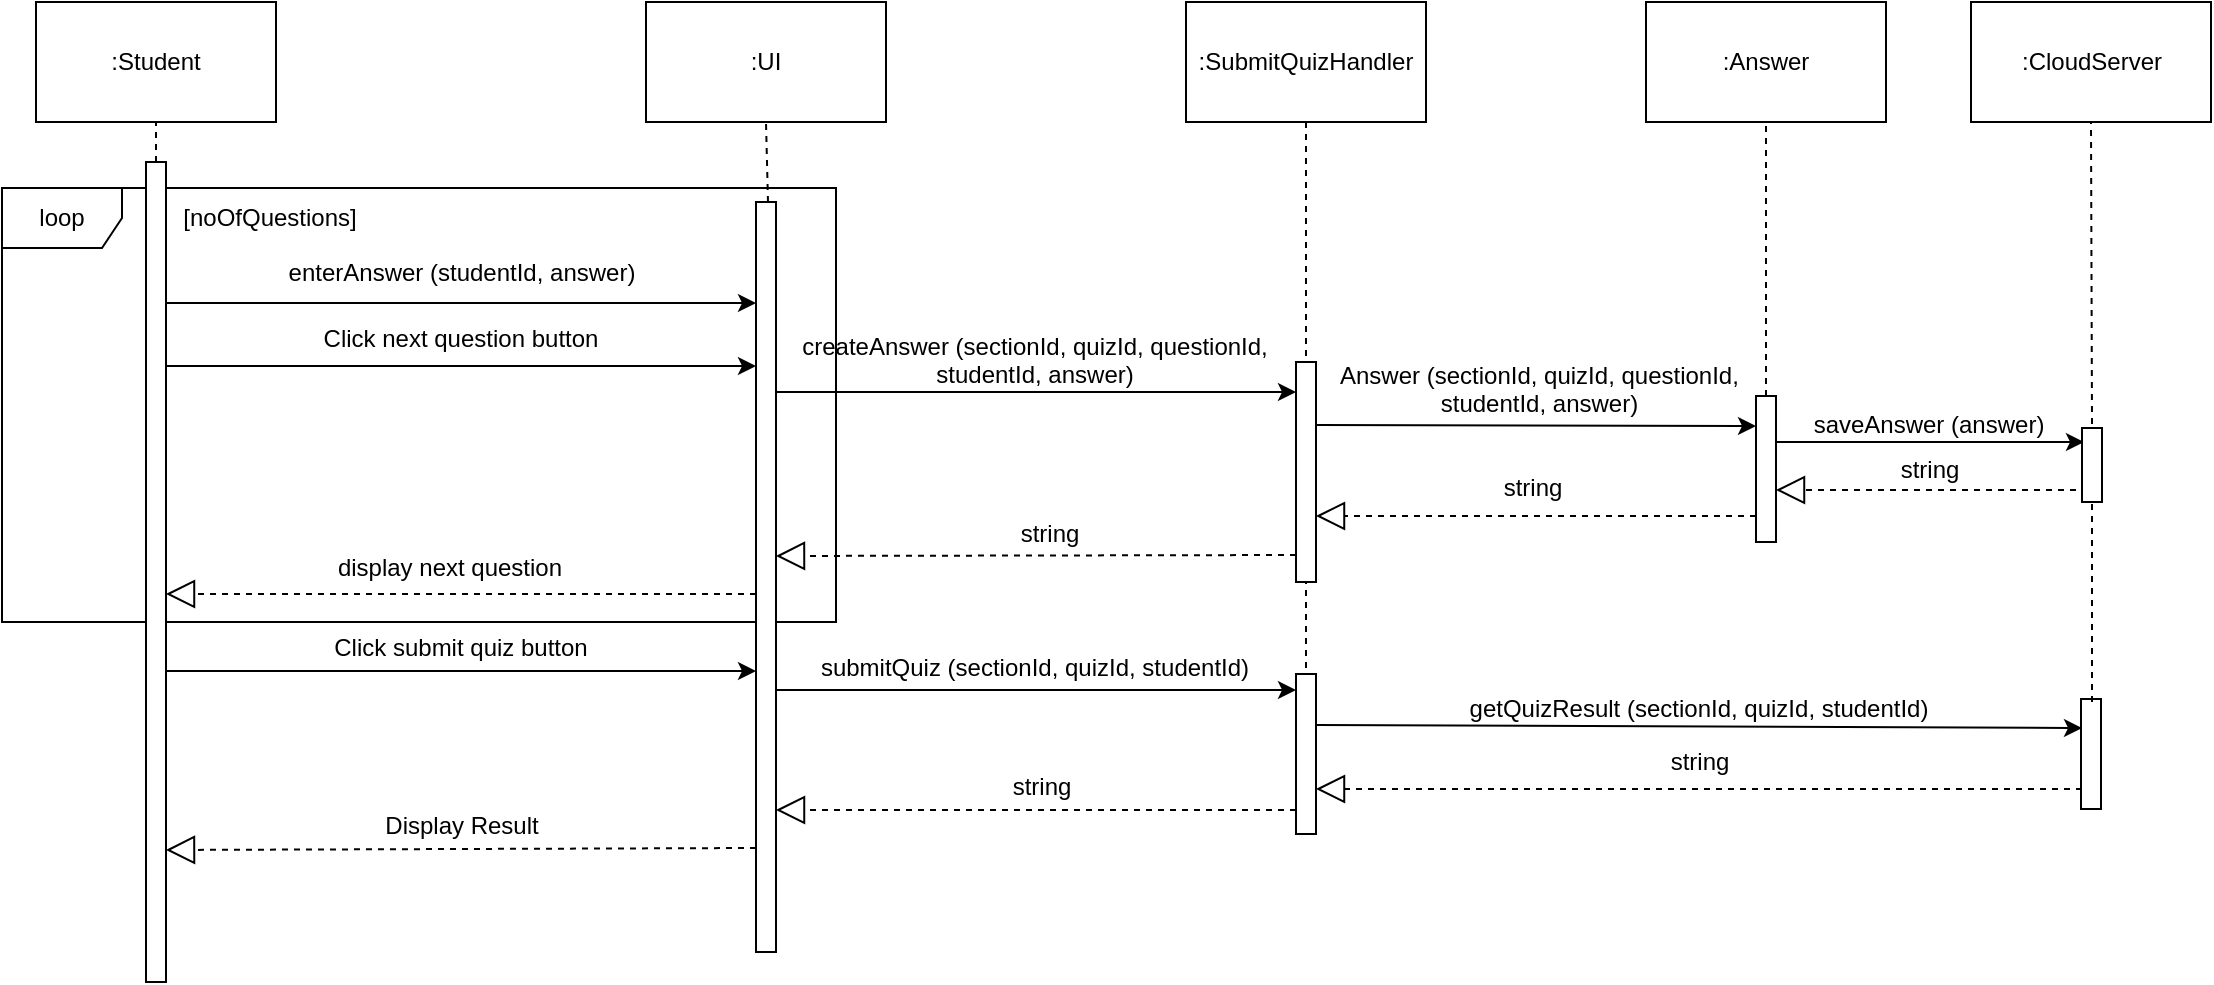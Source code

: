 <mxfile version="10.6.9" type="google"><diagram id="DEaTXW_yGZVck6bwWJXj" name="Page-1"><mxGraphModel dx="840" dy="452" grid="1" gridSize="10" guides="1" tooltips="1" connect="1" arrows="1" fold="1" page="1" pageScale="1" pageWidth="850" pageHeight="1100" math="0" shadow="0"><root><mxCell id="0"/><mxCell id="1" parent="0"/><mxCell id="EmXa05fBI7oN0mFlDyyo-77" value="loop" style="shape=umlFrame;whiteSpace=wrap;html=1;" parent="1" vertex="1"><mxGeometry x="183" y="203" width="417" height="217" as="geometry"/></mxCell><mxCell id="EmXa05fBI7oN0mFlDyyo-1" value="" style="endArrow=none;dashed=1;html=1;entryX=0.5;entryY=1;entryDx=0;entryDy=0;" parent="1" target="EmXa05fBI7oN0mFlDyyo-2" edge="1"><mxGeometry width="50" height="50" relative="1" as="geometry"><mxPoint x="260" y="190" as="sourcePoint"/><mxPoint x="259.5" y="160" as="targetPoint"/></mxGeometry></mxCell><mxCell id="EmXa05fBI7oN0mFlDyyo-2" value=":Student" style="rounded=0;whiteSpace=wrap;html=1;" parent="1" vertex="1"><mxGeometry x="200" y="110" width="120" height="60" as="geometry"/></mxCell><mxCell id="EmXa05fBI7oN0mFlDyyo-3" value="" style="html=1;points=[];perimeter=orthogonalPerimeter;" parent="1" vertex="1"><mxGeometry x="255" y="190" width="10" height="410" as="geometry"/></mxCell><mxCell id="EmXa05fBI7oN0mFlDyyo-4" value=":UI&lt;br&gt;" style="rounded=0;whiteSpace=wrap;html=1;" parent="1" vertex="1"><mxGeometry x="505" y="110" width="120" height="60" as="geometry"/></mxCell><mxCell id="EmXa05fBI7oN0mFlDyyo-5" value="Display Result&#10;" style="text;align=center;fontStyle=0;verticalAlign=middle;spacingLeft=3;spacingRight=3;strokeColor=none;rotatable=0;points=[[0,0.5],[1,0.5]];portConstraint=eastwest;fontSize=12;" parent="1" vertex="1"><mxGeometry x="373" y="523" width="80" height="10" as="geometry"/></mxCell><mxCell id="EmXa05fBI7oN0mFlDyyo-6" value="" style="endArrow=none;dashed=1;html=1;entryX=0.5;entryY=1;entryDx=0;entryDy=0;" parent="1" target="EmXa05fBI7oN0mFlDyyo-4" edge="1"><mxGeometry width="50" height="50" relative="1" as="geometry"><mxPoint x="566.0" y="210" as="sourcePoint"/><mxPoint x="565" y="200" as="targetPoint"/></mxGeometry></mxCell><mxCell id="EmXa05fBI7oN0mFlDyyo-7" value="" style="html=1;points=[];perimeter=orthogonalPerimeter;" parent="1" vertex="1"><mxGeometry x="560" y="210" width="10" height="375" as="geometry"/></mxCell><mxCell id="EmXa05fBI7oN0mFlDyyo-8" value=":&lt;span&gt;SubmitQuizHandler&lt;/span&gt;&lt;br&gt;" style="rounded=0;whiteSpace=wrap;html=1;" parent="1" vertex="1"><mxGeometry x="775" y="110" width="120" height="60" as="geometry"/></mxCell><mxCell id="EmXa05fBI7oN0mFlDyyo-9" value="" style="endArrow=none;dashed=1;html=1;entryX=0.5;entryY=1;entryDx=0;entryDy=0;exitX=0.5;exitY=0.038;exitDx=0;exitDy=0;exitPerimeter=0;" parent="1" source="EmXa05fBI7oN0mFlDyyo-69" target="EmXa05fBI7oN0mFlDyyo-8" edge="1"><mxGeometry width="50" height="50" relative="1" as="geometry"><mxPoint x="835" y="549.5" as="sourcePoint"/><mxPoint x="835" y="203" as="targetPoint"/></mxGeometry></mxCell><mxCell id="EmXa05fBI7oN0mFlDyyo-10" value="" style="html=1;points=[];perimeter=orthogonalPerimeter;" parent="1" vertex="1"><mxGeometry x="830" y="290" width="10" height="110" as="geometry"/></mxCell><mxCell id="EmXa05fBI7oN0mFlDyyo-11" value="" style="endArrow=classic;html=1;fontSize=12;" parent="1" edge="1"><mxGeometry width="50" height="50" relative="1" as="geometry"><mxPoint x="570" y="305" as="sourcePoint"/><mxPoint x="830" y="305" as="targetPoint"/></mxGeometry></mxCell><mxCell id="EmXa05fBI7oN0mFlDyyo-12" value="createAnswer (sectionId, quizId, questionId,&#10;studentId, answer)" style="text;align=center;fontStyle=0;verticalAlign=middle;spacingLeft=3;spacingRight=3;strokeColor=none;rotatable=0;points=[[0,0.5],[1,0.5]];portConstraint=eastwest;fontSize=12;" parent="1" vertex="1"><mxGeometry x="659.5" y="288" width="80" as="geometry"/></mxCell><mxCell id="EmXa05fBI7oN0mFlDyyo-15" value="string&#10;" style="text;align=center;fontStyle=0;verticalAlign=middle;spacingLeft=3;spacingRight=3;strokeColor=none;rotatable=0;points=[[0,0.5],[1,0.5]];portConstraint=eastwest;fontSize=12;" parent="1" vertex="1"><mxGeometry x="663" y="508" width="80" as="geometry"/></mxCell><mxCell id="EmXa05fBI7oN0mFlDyyo-16" value="" style="endArrow=block;dashed=1;endFill=0;endSize=12;html=1;" parent="1" edge="1"><mxGeometry width="160" relative="1" as="geometry"><mxPoint x="830" y="514" as="sourcePoint"/><mxPoint x="570" y="514" as="targetPoint"/></mxGeometry></mxCell><mxCell id="EmXa05fBI7oN0mFlDyyo-20" value="" style="endArrow=classic;html=1;fontSize=12;" parent="1" edge="1"><mxGeometry width="50" height="50" relative="1" as="geometry"><mxPoint x="265" y="260.5" as="sourcePoint"/><mxPoint x="560" y="260.5" as="targetPoint"/></mxGeometry></mxCell><mxCell id="EmXa05fBI7oN0mFlDyyo-21" value="enterAnswer (studentId, answer)" style="text;align=center;fontStyle=0;verticalAlign=middle;spacingLeft=3;spacingRight=3;strokeColor=none;rotatable=0;points=[[0,0.5],[1,0.5]];portConstraint=eastwest;fontSize=12;" parent="1" vertex="1"><mxGeometry x="373" y="244" width="80" as="geometry"/></mxCell><mxCell id="EmXa05fBI7oN0mFlDyyo-22" value="" style="endArrow=classic;html=1;fontSize=12;" parent="1" edge="1"><mxGeometry width="50" height="50" relative="1" as="geometry"><mxPoint x="265" y="292" as="sourcePoint"/><mxPoint x="560" y="292" as="targetPoint"/></mxGeometry></mxCell><mxCell id="EmXa05fBI7oN0mFlDyyo-23" value="Click next question button" style="text;align=center;fontStyle=0;verticalAlign=middle;spacingLeft=3;spacingRight=3;strokeColor=none;rotatable=0;points=[[0,0.5],[1,0.5]];portConstraint=eastwest;fontSize=12;" parent="1" vertex="1"><mxGeometry x="372.5" y="277" width="80" as="geometry"/></mxCell><mxCell id="EmXa05fBI7oN0mFlDyyo-24" value=":CloudServer&lt;br&gt;" style="rounded=0;whiteSpace=wrap;html=1;" parent="1" vertex="1"><mxGeometry x="1167.5" y="110" width="120" height="60" as="geometry"/></mxCell><mxCell id="EmXa05fBI7oN0mFlDyyo-25" value="" style="endArrow=none;dashed=1;html=1;entryX=0.5;entryY=1;entryDx=0;entryDy=0;exitX=0.5;exitY=-0.055;exitDx=0;exitDy=0;exitPerimeter=0;" parent="1" source="EmXa05fBI7oN0mFlDyyo-26" target="EmXa05fBI7oN0mFlDyyo-24" edge="1"><mxGeometry width="50" height="50" relative="1" as="geometry"><mxPoint x="1227.5" y="584.5" as="sourcePoint"/><mxPoint x="1267.5" y="202" as="targetPoint"/></mxGeometry></mxCell><mxCell id="EmXa05fBI7oN0mFlDyyo-29" value="string" style="text;html=1;strokeColor=none;fillColor=none;align=center;verticalAlign=middle;whiteSpace=wrap;rounded=0;" parent="1" vertex="1"><mxGeometry x="682.5" y="366" width="48" height="20" as="geometry"/></mxCell><mxCell id="EmXa05fBI7oN0mFlDyyo-30" value="" style="endArrow=block;dashed=1;endFill=0;endSize=12;html=1;" parent="1" edge="1"><mxGeometry width="160" relative="1" as="geometry"><mxPoint x="560" y="406" as="sourcePoint"/><mxPoint x="265" y="406" as="targetPoint"/></mxGeometry></mxCell><mxCell id="EmXa05fBI7oN0mFlDyyo-31" value="display next question" style="text;html=1;strokeColor=none;fillColor=none;align=center;verticalAlign=middle;whiteSpace=wrap;rounded=0;" parent="1" vertex="1"><mxGeometry x="330" y="383" width="154" height="20" as="geometry"/></mxCell><mxCell id="EmXa05fBI7oN0mFlDyyo-32" value="" style="endArrow=block;dashed=1;endFill=0;endSize=12;html=1;" parent="1" edge="1"><mxGeometry width="160" relative="1" as="geometry"><mxPoint x="830" y="386.5" as="sourcePoint"/><mxPoint x="570" y="387" as="targetPoint"/></mxGeometry></mxCell><mxCell id="EmXa05fBI7oN0mFlDyyo-34" value="" style="endArrow=block;dashed=1;endFill=0;endSize=12;html=1;" parent="1" edge="1"><mxGeometry width="160" relative="1" as="geometry"><mxPoint x="560" y="533.0" as="sourcePoint"/><mxPoint x="265" y="534" as="targetPoint"/></mxGeometry></mxCell><mxCell id="EmXa05fBI7oN0mFlDyyo-40" value=":Answer&lt;br&gt;" style="rounded=0;whiteSpace=wrap;html=1;" parent="1" vertex="1"><mxGeometry x="1005" y="110" width="120" height="60" as="geometry"/></mxCell><mxCell id="EmXa05fBI7oN0mFlDyyo-41" value="" style="endArrow=none;dashed=1;html=1;entryX=0.5;entryY=1;entryDx=0;entryDy=0;" parent="1" source="EmXa05fBI7oN0mFlDyyo-42" target="EmXa05fBI7oN0mFlDyyo-40" edge="1"><mxGeometry width="50" height="50" relative="1" as="geometry"><mxPoint x="1086" y="659.5" as="sourcePoint"/><mxPoint x="1126" y="202" as="targetPoint"/></mxGeometry></mxCell><mxCell id="EmXa05fBI7oN0mFlDyyo-42" value="" style="html=1;points=[];perimeter=orthogonalPerimeter;" parent="1" vertex="1"><mxGeometry x="1060" y="307" width="10" height="73" as="geometry"/></mxCell><mxCell id="EmXa05fBI7oN0mFlDyyo-46" value="&lt;div style=&quot;text-align: center&quot;&gt;&lt;span&gt;Answer (sectionId, quizId, questionId,&lt;/span&gt;&lt;/div&gt;&lt;div style=&quot;text-align: center&quot;&gt;&lt;span&gt;studentId, answer)&lt;/span&gt;&lt;/div&gt;" style="text;html=1;" parent="1" vertex="1"><mxGeometry x="850" y="283" width="200" height="30" as="geometry"/></mxCell><mxCell id="EmXa05fBI7oN0mFlDyyo-47" value="" style="endArrow=classic;html=1;fontSize=12;" parent="1" edge="1"><mxGeometry width="50" height="50" relative="1" as="geometry"><mxPoint x="840" y="321.5" as="sourcePoint"/><mxPoint x="1060" y="322" as="targetPoint"/></mxGeometry></mxCell><mxCell id="EmXa05fBI7oN0mFlDyyo-48" value="string" style="text;html=1;strokeColor=none;fillColor=none;align=center;verticalAlign=middle;whiteSpace=wrap;rounded=0;" parent="1" vertex="1"><mxGeometry x="900" y="342.5" width="97" height="20" as="geometry"/></mxCell><mxCell id="EmXa05fBI7oN0mFlDyyo-49" value="" style="endArrow=block;dashed=1;endFill=0;endSize=12;html=1;" parent="1" edge="1"><mxGeometry width="160" relative="1" as="geometry"><mxPoint x="1060" y="367" as="sourcePoint"/><mxPoint x="840" y="367" as="targetPoint"/></mxGeometry></mxCell><mxCell id="EmXa05fBI7oN0mFlDyyo-58" value="" style="html=1;points=[];perimeter=orthogonalPerimeter;" parent="1" vertex="1"><mxGeometry x="1222.5" y="458.5" width="10" height="55" as="geometry"/></mxCell><mxCell id="EmXa05fBI7oN0mFlDyyo-59" value="saveAnswer (answer)" style="text;align=center;fontStyle=0;verticalAlign=middle;spacingLeft=3;spacingRight=3;strokeColor=none;rotatable=0;points=[[0,0.5],[1,0.5]];portConstraint=eastwest;fontSize=12;" parent="1" vertex="1"><mxGeometry x="1106.5" y="318" width="80" height="5" as="geometry"/></mxCell><mxCell id="EmXa05fBI7oN0mFlDyyo-60" value="" style="endArrow=classic;html=1;fontSize=12;entryX=0.1;entryY=0.189;entryDx=0;entryDy=0;entryPerimeter=0;" parent="1" edge="1" target="EmXa05fBI7oN0mFlDyyo-26"><mxGeometry width="50" height="50" relative="1" as="geometry"><mxPoint x="1070" y="330" as="sourcePoint"/><mxPoint x="1220" y="330" as="targetPoint"/></mxGeometry></mxCell><mxCell id="EmXa05fBI7oN0mFlDyyo-61" value="" style="endArrow=block;dashed=1;endFill=0;endSize=12;html=1;" parent="1" edge="1"><mxGeometry width="160" relative="1" as="geometry"><mxPoint x="1220" y="354" as="sourcePoint"/><mxPoint x="1070" y="354" as="targetPoint"/></mxGeometry></mxCell><mxCell id="EmXa05fBI7oN0mFlDyyo-62" value="string" style="text;html=1;strokeColor=none;fillColor=none;align=center;verticalAlign=middle;whiteSpace=wrap;rounded=0;" parent="1" vertex="1"><mxGeometry x="1126.5" y="333.5" width="40" height="20" as="geometry"/></mxCell><mxCell id="EmXa05fBI7oN0mFlDyyo-67" value="" style="endArrow=classic;html=1;fontSize=12;" parent="1" edge="1"><mxGeometry width="50" height="50" relative="1" as="geometry"><mxPoint x="265" y="444.5" as="sourcePoint"/><mxPoint x="560" y="444.5" as="targetPoint"/></mxGeometry></mxCell><mxCell id="EmXa05fBI7oN0mFlDyyo-68" value="Click submit quiz button" style="text;align=center;fontStyle=0;verticalAlign=middle;spacingLeft=3;spacingRight=3;strokeColor=none;rotatable=0;points=[[0,0.5],[1,0.5]];portConstraint=eastwest;fontSize=12;" parent="1" vertex="1"><mxGeometry x="372.5" y="431.5" width="80" as="geometry"/></mxCell><mxCell id="EmXa05fBI7oN0mFlDyyo-69" value="" style="html=1;points=[];perimeter=orthogonalPerimeter;" parent="1" vertex="1"><mxGeometry x="830" y="446" width="10" height="80" as="geometry"/></mxCell><mxCell id="EmXa05fBI7oN0mFlDyyo-70" value="submitQuiz (sectionId, quizId, studentId)" style="text;align=center;fontStyle=0;verticalAlign=middle;spacingLeft=3;spacingRight=3;strokeColor=none;rotatable=0;points=[[0,0.5],[1,0.5]];portConstraint=eastwest;fontSize=12;" parent="1" vertex="1"><mxGeometry x="659.5" y="440.5" width="80" height="3" as="geometry"/></mxCell><mxCell id="EmXa05fBI7oN0mFlDyyo-71" value="" style="endArrow=classic;html=1;fontSize=12;" parent="1" edge="1"><mxGeometry width="50" height="50" relative="1" as="geometry"><mxPoint x="570" y="454" as="sourcePoint"/><mxPoint x="830" y="454" as="targetPoint"/></mxGeometry></mxCell><mxCell id="EmXa05fBI7oN0mFlDyyo-72" value="getQuizResult (sectionId, quizId, studentId)" style="text;align=center;fontStyle=0;verticalAlign=middle;spacingLeft=3;spacingRight=3;strokeColor=none;rotatable=0;points=[[0,0.5],[1,0.5]];portConstraint=eastwest;fontSize=12;" parent="1" vertex="1"><mxGeometry x="991.5" y="461" width="80" height="3" as="geometry"/></mxCell><mxCell id="EmXa05fBI7oN0mFlDyyo-73" value="" style="endArrow=classic;html=1;fontSize=12;exitX=1.1;exitY=0.12;exitDx=0;exitDy=0;exitPerimeter=0;" parent="1" edge="1"><mxGeometry width="50" height="50" relative="1" as="geometry"><mxPoint x="840" y="471.5" as="sourcePoint"/><mxPoint x="1223" y="473" as="targetPoint"/></mxGeometry></mxCell><mxCell id="EmXa05fBI7oN0mFlDyyo-74" value="" style="endArrow=block;dashed=1;endFill=0;endSize=12;html=1;" parent="1" edge="1"><mxGeometry width="160" relative="1" as="geometry"><mxPoint x="1223" y="503.5" as="sourcePoint"/><mxPoint x="840" y="503.5" as="targetPoint"/></mxGeometry></mxCell><mxCell id="EmXa05fBI7oN0mFlDyyo-75" value="string" style="text;html=1;strokeColor=none;fillColor=none;align=center;verticalAlign=middle;whiteSpace=wrap;rounded=0;" parent="1" vertex="1"><mxGeometry x="1011.5" y="480" width="40" height="20" as="geometry"/></mxCell><mxCell id="EmXa05fBI7oN0mFlDyyo-79" value="[noOfQuestions]" style="text;html=1;strokeColor=none;fillColor=none;align=center;verticalAlign=middle;whiteSpace=wrap;rounded=0;" parent="1" vertex="1"><mxGeometry x="297" y="208" width="40" height="20" as="geometry"/></mxCell><mxCell id="EmXa05fBI7oN0mFlDyyo-26" value="" style="html=1;points=[];perimeter=orthogonalPerimeter;" parent="1" vertex="1"><mxGeometry x="1223" y="323" width="10" height="37" as="geometry"/></mxCell><mxCell id="EmXa05fBI7oN0mFlDyyo-94" value="" style="endArrow=none;dashed=1;html=1;entryX=0.5;entryY=1;entryDx=0;entryDy=0;" parent="1" target="EmXa05fBI7oN0mFlDyyo-26" edge="1"><mxGeometry width="50" height="50" relative="1" as="geometry"><mxPoint x="1228" y="460" as="sourcePoint"/><mxPoint x="1228" y="170" as="targetPoint"/></mxGeometry></mxCell></root></mxGraphModel></diagram></mxfile>